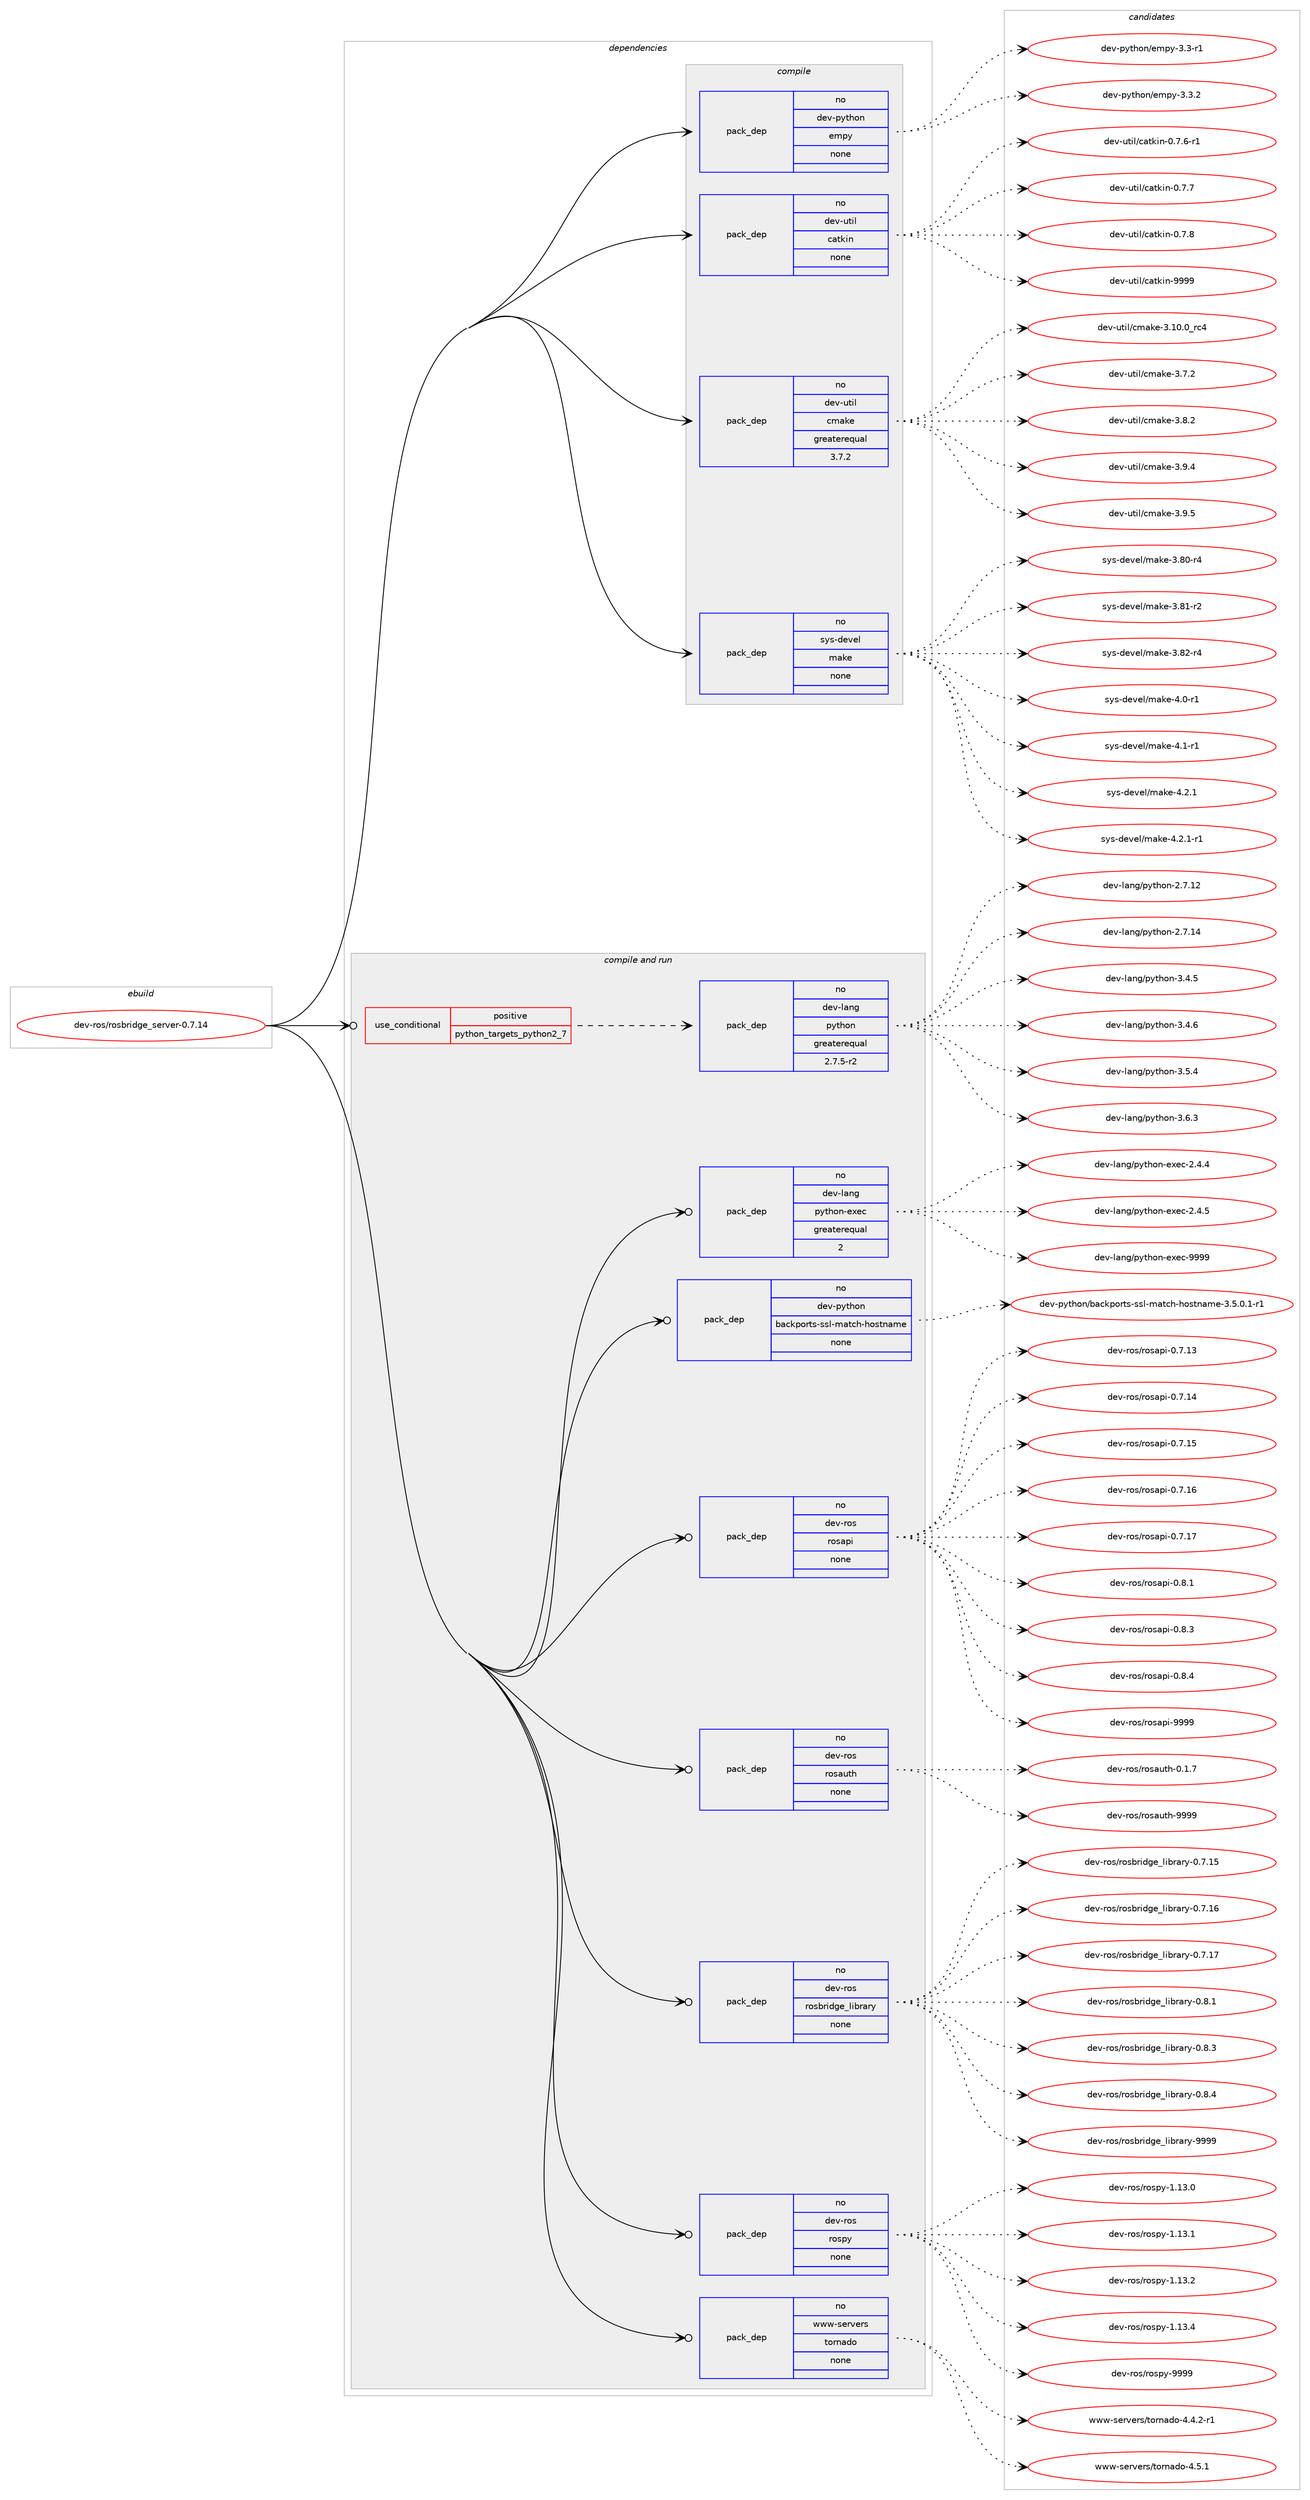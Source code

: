 digraph prolog {

# *************
# Graph options
# *************

newrank=true;
concentrate=true;
compound=true;
graph [rankdir=LR,fontname=Helvetica,fontsize=10,ranksep=1.5];#, ranksep=2.5, nodesep=0.2];
edge  [arrowhead=vee];
node  [fontname=Helvetica,fontsize=10];

# **********
# The ebuild
# **********

subgraph cluster_leftcol {
color=gray;
rank=same;
label=<<i>ebuild</i>>;
id [label="dev-ros/rosbridge_server-0.7.14", color=red, width=4, href="../dev-ros/rosbridge_server-0.7.14.svg"];
}

# ****************
# The dependencies
# ****************

subgraph cluster_midcol {
color=gray;
label=<<i>dependencies</i>>;
subgraph cluster_compile {
fillcolor="#eeeeee";
style=filled;
label=<<i>compile</i>>;
subgraph pack158310 {
dependency208757 [label=<<TABLE BORDER="0" CELLBORDER="1" CELLSPACING="0" CELLPADDING="4" WIDTH="220"><TR><TD ROWSPAN="6" CELLPADDING="30">pack_dep</TD></TR><TR><TD WIDTH="110">no</TD></TR><TR><TD>dev-python</TD></TR><TR><TD>empy</TD></TR><TR><TD>none</TD></TR><TR><TD></TD></TR></TABLE>>, shape=none, color=blue];
}
id:e -> dependency208757:w [weight=20,style="solid",arrowhead="vee"];
subgraph pack158311 {
dependency208758 [label=<<TABLE BORDER="0" CELLBORDER="1" CELLSPACING="0" CELLPADDING="4" WIDTH="220"><TR><TD ROWSPAN="6" CELLPADDING="30">pack_dep</TD></TR><TR><TD WIDTH="110">no</TD></TR><TR><TD>dev-util</TD></TR><TR><TD>catkin</TD></TR><TR><TD>none</TD></TR><TR><TD></TD></TR></TABLE>>, shape=none, color=blue];
}
id:e -> dependency208758:w [weight=20,style="solid",arrowhead="vee"];
subgraph pack158312 {
dependency208759 [label=<<TABLE BORDER="0" CELLBORDER="1" CELLSPACING="0" CELLPADDING="4" WIDTH="220"><TR><TD ROWSPAN="6" CELLPADDING="30">pack_dep</TD></TR><TR><TD WIDTH="110">no</TD></TR><TR><TD>dev-util</TD></TR><TR><TD>cmake</TD></TR><TR><TD>greaterequal</TD></TR><TR><TD>3.7.2</TD></TR></TABLE>>, shape=none, color=blue];
}
id:e -> dependency208759:w [weight=20,style="solid",arrowhead="vee"];
subgraph pack158313 {
dependency208760 [label=<<TABLE BORDER="0" CELLBORDER="1" CELLSPACING="0" CELLPADDING="4" WIDTH="220"><TR><TD ROWSPAN="6" CELLPADDING="30">pack_dep</TD></TR><TR><TD WIDTH="110">no</TD></TR><TR><TD>sys-devel</TD></TR><TR><TD>make</TD></TR><TR><TD>none</TD></TR><TR><TD></TD></TR></TABLE>>, shape=none, color=blue];
}
id:e -> dependency208760:w [weight=20,style="solid",arrowhead="vee"];
}
subgraph cluster_compileandrun {
fillcolor="#eeeeee";
style=filled;
label=<<i>compile and run</i>>;
subgraph cond46460 {
dependency208761 [label=<<TABLE BORDER="0" CELLBORDER="1" CELLSPACING="0" CELLPADDING="4"><TR><TD ROWSPAN="3" CELLPADDING="10">use_conditional</TD></TR><TR><TD>positive</TD></TR><TR><TD>python_targets_python2_7</TD></TR></TABLE>>, shape=none, color=red];
subgraph pack158314 {
dependency208762 [label=<<TABLE BORDER="0" CELLBORDER="1" CELLSPACING="0" CELLPADDING="4" WIDTH="220"><TR><TD ROWSPAN="6" CELLPADDING="30">pack_dep</TD></TR><TR><TD WIDTH="110">no</TD></TR><TR><TD>dev-lang</TD></TR><TR><TD>python</TD></TR><TR><TD>greaterequal</TD></TR><TR><TD>2.7.5-r2</TD></TR></TABLE>>, shape=none, color=blue];
}
dependency208761:e -> dependency208762:w [weight=20,style="dashed",arrowhead="vee"];
}
id:e -> dependency208761:w [weight=20,style="solid",arrowhead="odotvee"];
subgraph pack158315 {
dependency208763 [label=<<TABLE BORDER="0" CELLBORDER="1" CELLSPACING="0" CELLPADDING="4" WIDTH="220"><TR><TD ROWSPAN="6" CELLPADDING="30">pack_dep</TD></TR><TR><TD WIDTH="110">no</TD></TR><TR><TD>dev-lang</TD></TR><TR><TD>python-exec</TD></TR><TR><TD>greaterequal</TD></TR><TR><TD>2</TD></TR></TABLE>>, shape=none, color=blue];
}
id:e -> dependency208763:w [weight=20,style="solid",arrowhead="odotvee"];
subgraph pack158316 {
dependency208764 [label=<<TABLE BORDER="0" CELLBORDER="1" CELLSPACING="0" CELLPADDING="4" WIDTH="220"><TR><TD ROWSPAN="6" CELLPADDING="30">pack_dep</TD></TR><TR><TD WIDTH="110">no</TD></TR><TR><TD>dev-python</TD></TR><TR><TD>backports-ssl-match-hostname</TD></TR><TR><TD>none</TD></TR><TR><TD></TD></TR></TABLE>>, shape=none, color=blue];
}
id:e -> dependency208764:w [weight=20,style="solid",arrowhead="odotvee"];
subgraph pack158317 {
dependency208765 [label=<<TABLE BORDER="0" CELLBORDER="1" CELLSPACING="0" CELLPADDING="4" WIDTH="220"><TR><TD ROWSPAN="6" CELLPADDING="30">pack_dep</TD></TR><TR><TD WIDTH="110">no</TD></TR><TR><TD>dev-ros</TD></TR><TR><TD>rosapi</TD></TR><TR><TD>none</TD></TR><TR><TD></TD></TR></TABLE>>, shape=none, color=blue];
}
id:e -> dependency208765:w [weight=20,style="solid",arrowhead="odotvee"];
subgraph pack158318 {
dependency208766 [label=<<TABLE BORDER="0" CELLBORDER="1" CELLSPACING="0" CELLPADDING="4" WIDTH="220"><TR><TD ROWSPAN="6" CELLPADDING="30">pack_dep</TD></TR><TR><TD WIDTH="110">no</TD></TR><TR><TD>dev-ros</TD></TR><TR><TD>rosauth</TD></TR><TR><TD>none</TD></TR><TR><TD></TD></TR></TABLE>>, shape=none, color=blue];
}
id:e -> dependency208766:w [weight=20,style="solid",arrowhead="odotvee"];
subgraph pack158319 {
dependency208767 [label=<<TABLE BORDER="0" CELLBORDER="1" CELLSPACING="0" CELLPADDING="4" WIDTH="220"><TR><TD ROWSPAN="6" CELLPADDING="30">pack_dep</TD></TR><TR><TD WIDTH="110">no</TD></TR><TR><TD>dev-ros</TD></TR><TR><TD>rosbridge_library</TD></TR><TR><TD>none</TD></TR><TR><TD></TD></TR></TABLE>>, shape=none, color=blue];
}
id:e -> dependency208767:w [weight=20,style="solid",arrowhead="odotvee"];
subgraph pack158320 {
dependency208768 [label=<<TABLE BORDER="0" CELLBORDER="1" CELLSPACING="0" CELLPADDING="4" WIDTH="220"><TR><TD ROWSPAN="6" CELLPADDING="30">pack_dep</TD></TR><TR><TD WIDTH="110">no</TD></TR><TR><TD>dev-ros</TD></TR><TR><TD>rospy</TD></TR><TR><TD>none</TD></TR><TR><TD></TD></TR></TABLE>>, shape=none, color=blue];
}
id:e -> dependency208768:w [weight=20,style="solid",arrowhead="odotvee"];
subgraph pack158321 {
dependency208769 [label=<<TABLE BORDER="0" CELLBORDER="1" CELLSPACING="0" CELLPADDING="4" WIDTH="220"><TR><TD ROWSPAN="6" CELLPADDING="30">pack_dep</TD></TR><TR><TD WIDTH="110">no</TD></TR><TR><TD>www-servers</TD></TR><TR><TD>tornado</TD></TR><TR><TD>none</TD></TR><TR><TD></TD></TR></TABLE>>, shape=none, color=blue];
}
id:e -> dependency208769:w [weight=20,style="solid",arrowhead="odotvee"];
}
subgraph cluster_run {
fillcolor="#eeeeee";
style=filled;
label=<<i>run</i>>;
}
}

# **************
# The candidates
# **************

subgraph cluster_choices {
rank=same;
color=gray;
label=<<i>candidates</i>>;

subgraph choice158310 {
color=black;
nodesep=1;
choice1001011184511212111610411111047101109112121455146514511449 [label="dev-python/empy-3.3-r1", color=red, width=4,href="../dev-python/empy-3.3-r1.svg"];
choice1001011184511212111610411111047101109112121455146514650 [label="dev-python/empy-3.3.2", color=red, width=4,href="../dev-python/empy-3.3.2.svg"];
dependency208757:e -> choice1001011184511212111610411111047101109112121455146514511449:w [style=dotted,weight="100"];
dependency208757:e -> choice1001011184511212111610411111047101109112121455146514650:w [style=dotted,weight="100"];
}
subgraph choice158311 {
color=black;
nodesep=1;
choice100101118451171161051084799971161071051104548465546544511449 [label="dev-util/catkin-0.7.6-r1", color=red, width=4,href="../dev-util/catkin-0.7.6-r1.svg"];
choice10010111845117116105108479997116107105110454846554655 [label="dev-util/catkin-0.7.7", color=red, width=4,href="../dev-util/catkin-0.7.7.svg"];
choice10010111845117116105108479997116107105110454846554656 [label="dev-util/catkin-0.7.8", color=red, width=4,href="../dev-util/catkin-0.7.8.svg"];
choice100101118451171161051084799971161071051104557575757 [label="dev-util/catkin-9999", color=red, width=4,href="../dev-util/catkin-9999.svg"];
dependency208758:e -> choice100101118451171161051084799971161071051104548465546544511449:w [style=dotted,weight="100"];
dependency208758:e -> choice10010111845117116105108479997116107105110454846554655:w [style=dotted,weight="100"];
dependency208758:e -> choice10010111845117116105108479997116107105110454846554656:w [style=dotted,weight="100"];
dependency208758:e -> choice100101118451171161051084799971161071051104557575757:w [style=dotted,weight="100"];
}
subgraph choice158312 {
color=black;
nodesep=1;
choice1001011184511711610510847991099710710145514649484648951149952 [label="dev-util/cmake-3.10.0_rc4", color=red, width=4,href="../dev-util/cmake-3.10.0_rc4.svg"];
choice10010111845117116105108479910997107101455146554650 [label="dev-util/cmake-3.7.2", color=red, width=4,href="../dev-util/cmake-3.7.2.svg"];
choice10010111845117116105108479910997107101455146564650 [label="dev-util/cmake-3.8.2", color=red, width=4,href="../dev-util/cmake-3.8.2.svg"];
choice10010111845117116105108479910997107101455146574652 [label="dev-util/cmake-3.9.4", color=red, width=4,href="../dev-util/cmake-3.9.4.svg"];
choice10010111845117116105108479910997107101455146574653 [label="dev-util/cmake-3.9.5", color=red, width=4,href="../dev-util/cmake-3.9.5.svg"];
dependency208759:e -> choice1001011184511711610510847991099710710145514649484648951149952:w [style=dotted,weight="100"];
dependency208759:e -> choice10010111845117116105108479910997107101455146554650:w [style=dotted,weight="100"];
dependency208759:e -> choice10010111845117116105108479910997107101455146564650:w [style=dotted,weight="100"];
dependency208759:e -> choice10010111845117116105108479910997107101455146574652:w [style=dotted,weight="100"];
dependency208759:e -> choice10010111845117116105108479910997107101455146574653:w [style=dotted,weight="100"];
}
subgraph choice158313 {
color=black;
nodesep=1;
choice11512111545100101118101108471099710710145514656484511452 [label="sys-devel/make-3.80-r4", color=red, width=4,href="../sys-devel/make-3.80-r4.svg"];
choice11512111545100101118101108471099710710145514656494511450 [label="sys-devel/make-3.81-r2", color=red, width=4,href="../sys-devel/make-3.81-r2.svg"];
choice11512111545100101118101108471099710710145514656504511452 [label="sys-devel/make-3.82-r4", color=red, width=4,href="../sys-devel/make-3.82-r4.svg"];
choice115121115451001011181011084710997107101455246484511449 [label="sys-devel/make-4.0-r1", color=red, width=4,href="../sys-devel/make-4.0-r1.svg"];
choice115121115451001011181011084710997107101455246494511449 [label="sys-devel/make-4.1-r1", color=red, width=4,href="../sys-devel/make-4.1-r1.svg"];
choice115121115451001011181011084710997107101455246504649 [label="sys-devel/make-4.2.1", color=red, width=4,href="../sys-devel/make-4.2.1.svg"];
choice1151211154510010111810110847109971071014552465046494511449 [label="sys-devel/make-4.2.1-r1", color=red, width=4,href="../sys-devel/make-4.2.1-r1.svg"];
dependency208760:e -> choice11512111545100101118101108471099710710145514656484511452:w [style=dotted,weight="100"];
dependency208760:e -> choice11512111545100101118101108471099710710145514656494511450:w [style=dotted,weight="100"];
dependency208760:e -> choice11512111545100101118101108471099710710145514656504511452:w [style=dotted,weight="100"];
dependency208760:e -> choice115121115451001011181011084710997107101455246484511449:w [style=dotted,weight="100"];
dependency208760:e -> choice115121115451001011181011084710997107101455246494511449:w [style=dotted,weight="100"];
dependency208760:e -> choice115121115451001011181011084710997107101455246504649:w [style=dotted,weight="100"];
dependency208760:e -> choice1151211154510010111810110847109971071014552465046494511449:w [style=dotted,weight="100"];
}
subgraph choice158314 {
color=black;
nodesep=1;
choice10010111845108971101034711212111610411111045504655464950 [label="dev-lang/python-2.7.12", color=red, width=4,href="../dev-lang/python-2.7.12.svg"];
choice10010111845108971101034711212111610411111045504655464952 [label="dev-lang/python-2.7.14", color=red, width=4,href="../dev-lang/python-2.7.14.svg"];
choice100101118451089711010347112121116104111110455146524653 [label="dev-lang/python-3.4.5", color=red, width=4,href="../dev-lang/python-3.4.5.svg"];
choice100101118451089711010347112121116104111110455146524654 [label="dev-lang/python-3.4.6", color=red, width=4,href="../dev-lang/python-3.4.6.svg"];
choice100101118451089711010347112121116104111110455146534652 [label="dev-lang/python-3.5.4", color=red, width=4,href="../dev-lang/python-3.5.4.svg"];
choice100101118451089711010347112121116104111110455146544651 [label="dev-lang/python-3.6.3", color=red, width=4,href="../dev-lang/python-3.6.3.svg"];
dependency208762:e -> choice10010111845108971101034711212111610411111045504655464950:w [style=dotted,weight="100"];
dependency208762:e -> choice10010111845108971101034711212111610411111045504655464952:w [style=dotted,weight="100"];
dependency208762:e -> choice100101118451089711010347112121116104111110455146524653:w [style=dotted,weight="100"];
dependency208762:e -> choice100101118451089711010347112121116104111110455146524654:w [style=dotted,weight="100"];
dependency208762:e -> choice100101118451089711010347112121116104111110455146534652:w [style=dotted,weight="100"];
dependency208762:e -> choice100101118451089711010347112121116104111110455146544651:w [style=dotted,weight="100"];
}
subgraph choice158315 {
color=black;
nodesep=1;
choice1001011184510897110103471121211161041111104510112010199455046524652 [label="dev-lang/python-exec-2.4.4", color=red, width=4,href="../dev-lang/python-exec-2.4.4.svg"];
choice1001011184510897110103471121211161041111104510112010199455046524653 [label="dev-lang/python-exec-2.4.5", color=red, width=4,href="../dev-lang/python-exec-2.4.5.svg"];
choice10010111845108971101034711212111610411111045101120101994557575757 [label="dev-lang/python-exec-9999", color=red, width=4,href="../dev-lang/python-exec-9999.svg"];
dependency208763:e -> choice1001011184510897110103471121211161041111104510112010199455046524652:w [style=dotted,weight="100"];
dependency208763:e -> choice1001011184510897110103471121211161041111104510112010199455046524653:w [style=dotted,weight="100"];
dependency208763:e -> choice10010111845108971101034711212111610411111045101120101994557575757:w [style=dotted,weight="100"];
}
subgraph choice158316 {
color=black;
nodesep=1;
choice100101118451121211161041111104798979910711211111411611545115115108451099711699104451041111151161109710910145514653464846494511449 [label="dev-python/backports-ssl-match-hostname-3.5.0.1-r1", color=red, width=4,href="../dev-python/backports-ssl-match-hostname-3.5.0.1-r1.svg"];
dependency208764:e -> choice100101118451121211161041111104798979910711211111411611545115115108451099711699104451041111151161109710910145514653464846494511449:w [style=dotted,weight="100"];
}
subgraph choice158317 {
color=black;
nodesep=1;
choice10010111845114111115471141111159711210545484655464951 [label="dev-ros/rosapi-0.7.13", color=red, width=4,href="../dev-ros/rosapi-0.7.13.svg"];
choice10010111845114111115471141111159711210545484655464952 [label="dev-ros/rosapi-0.7.14", color=red, width=4,href="../dev-ros/rosapi-0.7.14.svg"];
choice10010111845114111115471141111159711210545484655464953 [label="dev-ros/rosapi-0.7.15", color=red, width=4,href="../dev-ros/rosapi-0.7.15.svg"];
choice10010111845114111115471141111159711210545484655464954 [label="dev-ros/rosapi-0.7.16", color=red, width=4,href="../dev-ros/rosapi-0.7.16.svg"];
choice10010111845114111115471141111159711210545484655464955 [label="dev-ros/rosapi-0.7.17", color=red, width=4,href="../dev-ros/rosapi-0.7.17.svg"];
choice100101118451141111154711411111597112105454846564649 [label="dev-ros/rosapi-0.8.1", color=red, width=4,href="../dev-ros/rosapi-0.8.1.svg"];
choice100101118451141111154711411111597112105454846564651 [label="dev-ros/rosapi-0.8.3", color=red, width=4,href="../dev-ros/rosapi-0.8.3.svg"];
choice100101118451141111154711411111597112105454846564652 [label="dev-ros/rosapi-0.8.4", color=red, width=4,href="../dev-ros/rosapi-0.8.4.svg"];
choice1001011184511411111547114111115971121054557575757 [label="dev-ros/rosapi-9999", color=red, width=4,href="../dev-ros/rosapi-9999.svg"];
dependency208765:e -> choice10010111845114111115471141111159711210545484655464951:w [style=dotted,weight="100"];
dependency208765:e -> choice10010111845114111115471141111159711210545484655464952:w [style=dotted,weight="100"];
dependency208765:e -> choice10010111845114111115471141111159711210545484655464953:w [style=dotted,weight="100"];
dependency208765:e -> choice10010111845114111115471141111159711210545484655464954:w [style=dotted,weight="100"];
dependency208765:e -> choice10010111845114111115471141111159711210545484655464955:w [style=dotted,weight="100"];
dependency208765:e -> choice100101118451141111154711411111597112105454846564649:w [style=dotted,weight="100"];
dependency208765:e -> choice100101118451141111154711411111597112105454846564651:w [style=dotted,weight="100"];
dependency208765:e -> choice100101118451141111154711411111597112105454846564652:w [style=dotted,weight="100"];
dependency208765:e -> choice1001011184511411111547114111115971121054557575757:w [style=dotted,weight="100"];
}
subgraph choice158318 {
color=black;
nodesep=1;
choice100101118451141111154711411111597117116104454846494655 [label="dev-ros/rosauth-0.1.7", color=red, width=4,href="../dev-ros/rosauth-0.1.7.svg"];
choice1001011184511411111547114111115971171161044557575757 [label="dev-ros/rosauth-9999", color=red, width=4,href="../dev-ros/rosauth-9999.svg"];
dependency208766:e -> choice100101118451141111154711411111597117116104454846494655:w [style=dotted,weight="100"];
dependency208766:e -> choice1001011184511411111547114111115971171161044557575757:w [style=dotted,weight="100"];
}
subgraph choice158319 {
color=black;
nodesep=1;
choice10010111845114111115471141111159811410510010310195108105981149711412145484655464953 [label="dev-ros/rosbridge_library-0.7.15", color=red, width=4,href="../dev-ros/rosbridge_library-0.7.15.svg"];
choice10010111845114111115471141111159811410510010310195108105981149711412145484655464954 [label="dev-ros/rosbridge_library-0.7.16", color=red, width=4,href="../dev-ros/rosbridge_library-0.7.16.svg"];
choice10010111845114111115471141111159811410510010310195108105981149711412145484655464955 [label="dev-ros/rosbridge_library-0.7.17", color=red, width=4,href="../dev-ros/rosbridge_library-0.7.17.svg"];
choice100101118451141111154711411111598114105100103101951081059811497114121454846564649 [label="dev-ros/rosbridge_library-0.8.1", color=red, width=4,href="../dev-ros/rosbridge_library-0.8.1.svg"];
choice100101118451141111154711411111598114105100103101951081059811497114121454846564651 [label="dev-ros/rosbridge_library-0.8.3", color=red, width=4,href="../dev-ros/rosbridge_library-0.8.3.svg"];
choice100101118451141111154711411111598114105100103101951081059811497114121454846564652 [label="dev-ros/rosbridge_library-0.8.4", color=red, width=4,href="../dev-ros/rosbridge_library-0.8.4.svg"];
choice1001011184511411111547114111115981141051001031019510810598114971141214557575757 [label="dev-ros/rosbridge_library-9999", color=red, width=4,href="../dev-ros/rosbridge_library-9999.svg"];
dependency208767:e -> choice10010111845114111115471141111159811410510010310195108105981149711412145484655464953:w [style=dotted,weight="100"];
dependency208767:e -> choice10010111845114111115471141111159811410510010310195108105981149711412145484655464954:w [style=dotted,weight="100"];
dependency208767:e -> choice10010111845114111115471141111159811410510010310195108105981149711412145484655464955:w [style=dotted,weight="100"];
dependency208767:e -> choice100101118451141111154711411111598114105100103101951081059811497114121454846564649:w [style=dotted,weight="100"];
dependency208767:e -> choice100101118451141111154711411111598114105100103101951081059811497114121454846564651:w [style=dotted,weight="100"];
dependency208767:e -> choice100101118451141111154711411111598114105100103101951081059811497114121454846564652:w [style=dotted,weight="100"];
dependency208767:e -> choice1001011184511411111547114111115981141051001031019510810598114971141214557575757:w [style=dotted,weight="100"];
}
subgraph choice158320 {
color=black;
nodesep=1;
choice100101118451141111154711411111511212145494649514648 [label="dev-ros/rospy-1.13.0", color=red, width=4,href="../dev-ros/rospy-1.13.0.svg"];
choice100101118451141111154711411111511212145494649514649 [label="dev-ros/rospy-1.13.1", color=red, width=4,href="../dev-ros/rospy-1.13.1.svg"];
choice100101118451141111154711411111511212145494649514650 [label="dev-ros/rospy-1.13.2", color=red, width=4,href="../dev-ros/rospy-1.13.2.svg"];
choice100101118451141111154711411111511212145494649514652 [label="dev-ros/rospy-1.13.4", color=red, width=4,href="../dev-ros/rospy-1.13.4.svg"];
choice10010111845114111115471141111151121214557575757 [label="dev-ros/rospy-9999", color=red, width=4,href="../dev-ros/rospy-9999.svg"];
dependency208768:e -> choice100101118451141111154711411111511212145494649514648:w [style=dotted,weight="100"];
dependency208768:e -> choice100101118451141111154711411111511212145494649514649:w [style=dotted,weight="100"];
dependency208768:e -> choice100101118451141111154711411111511212145494649514650:w [style=dotted,weight="100"];
dependency208768:e -> choice100101118451141111154711411111511212145494649514652:w [style=dotted,weight="100"];
dependency208768:e -> choice10010111845114111115471141111151121214557575757:w [style=dotted,weight="100"];
}
subgraph choice158321 {
color=black;
nodesep=1;
choice1191191194511510111411810111411547116111114110971001114552465246504511449 [label="www-servers/tornado-4.4.2-r1", color=red, width=4,href="../www-servers/tornado-4.4.2-r1.svg"];
choice119119119451151011141181011141154711611111411097100111455246534649 [label="www-servers/tornado-4.5.1", color=red, width=4,href="../www-servers/tornado-4.5.1.svg"];
dependency208769:e -> choice1191191194511510111411810111411547116111114110971001114552465246504511449:w [style=dotted,weight="100"];
dependency208769:e -> choice119119119451151011141181011141154711611111411097100111455246534649:w [style=dotted,weight="100"];
}
}

}

